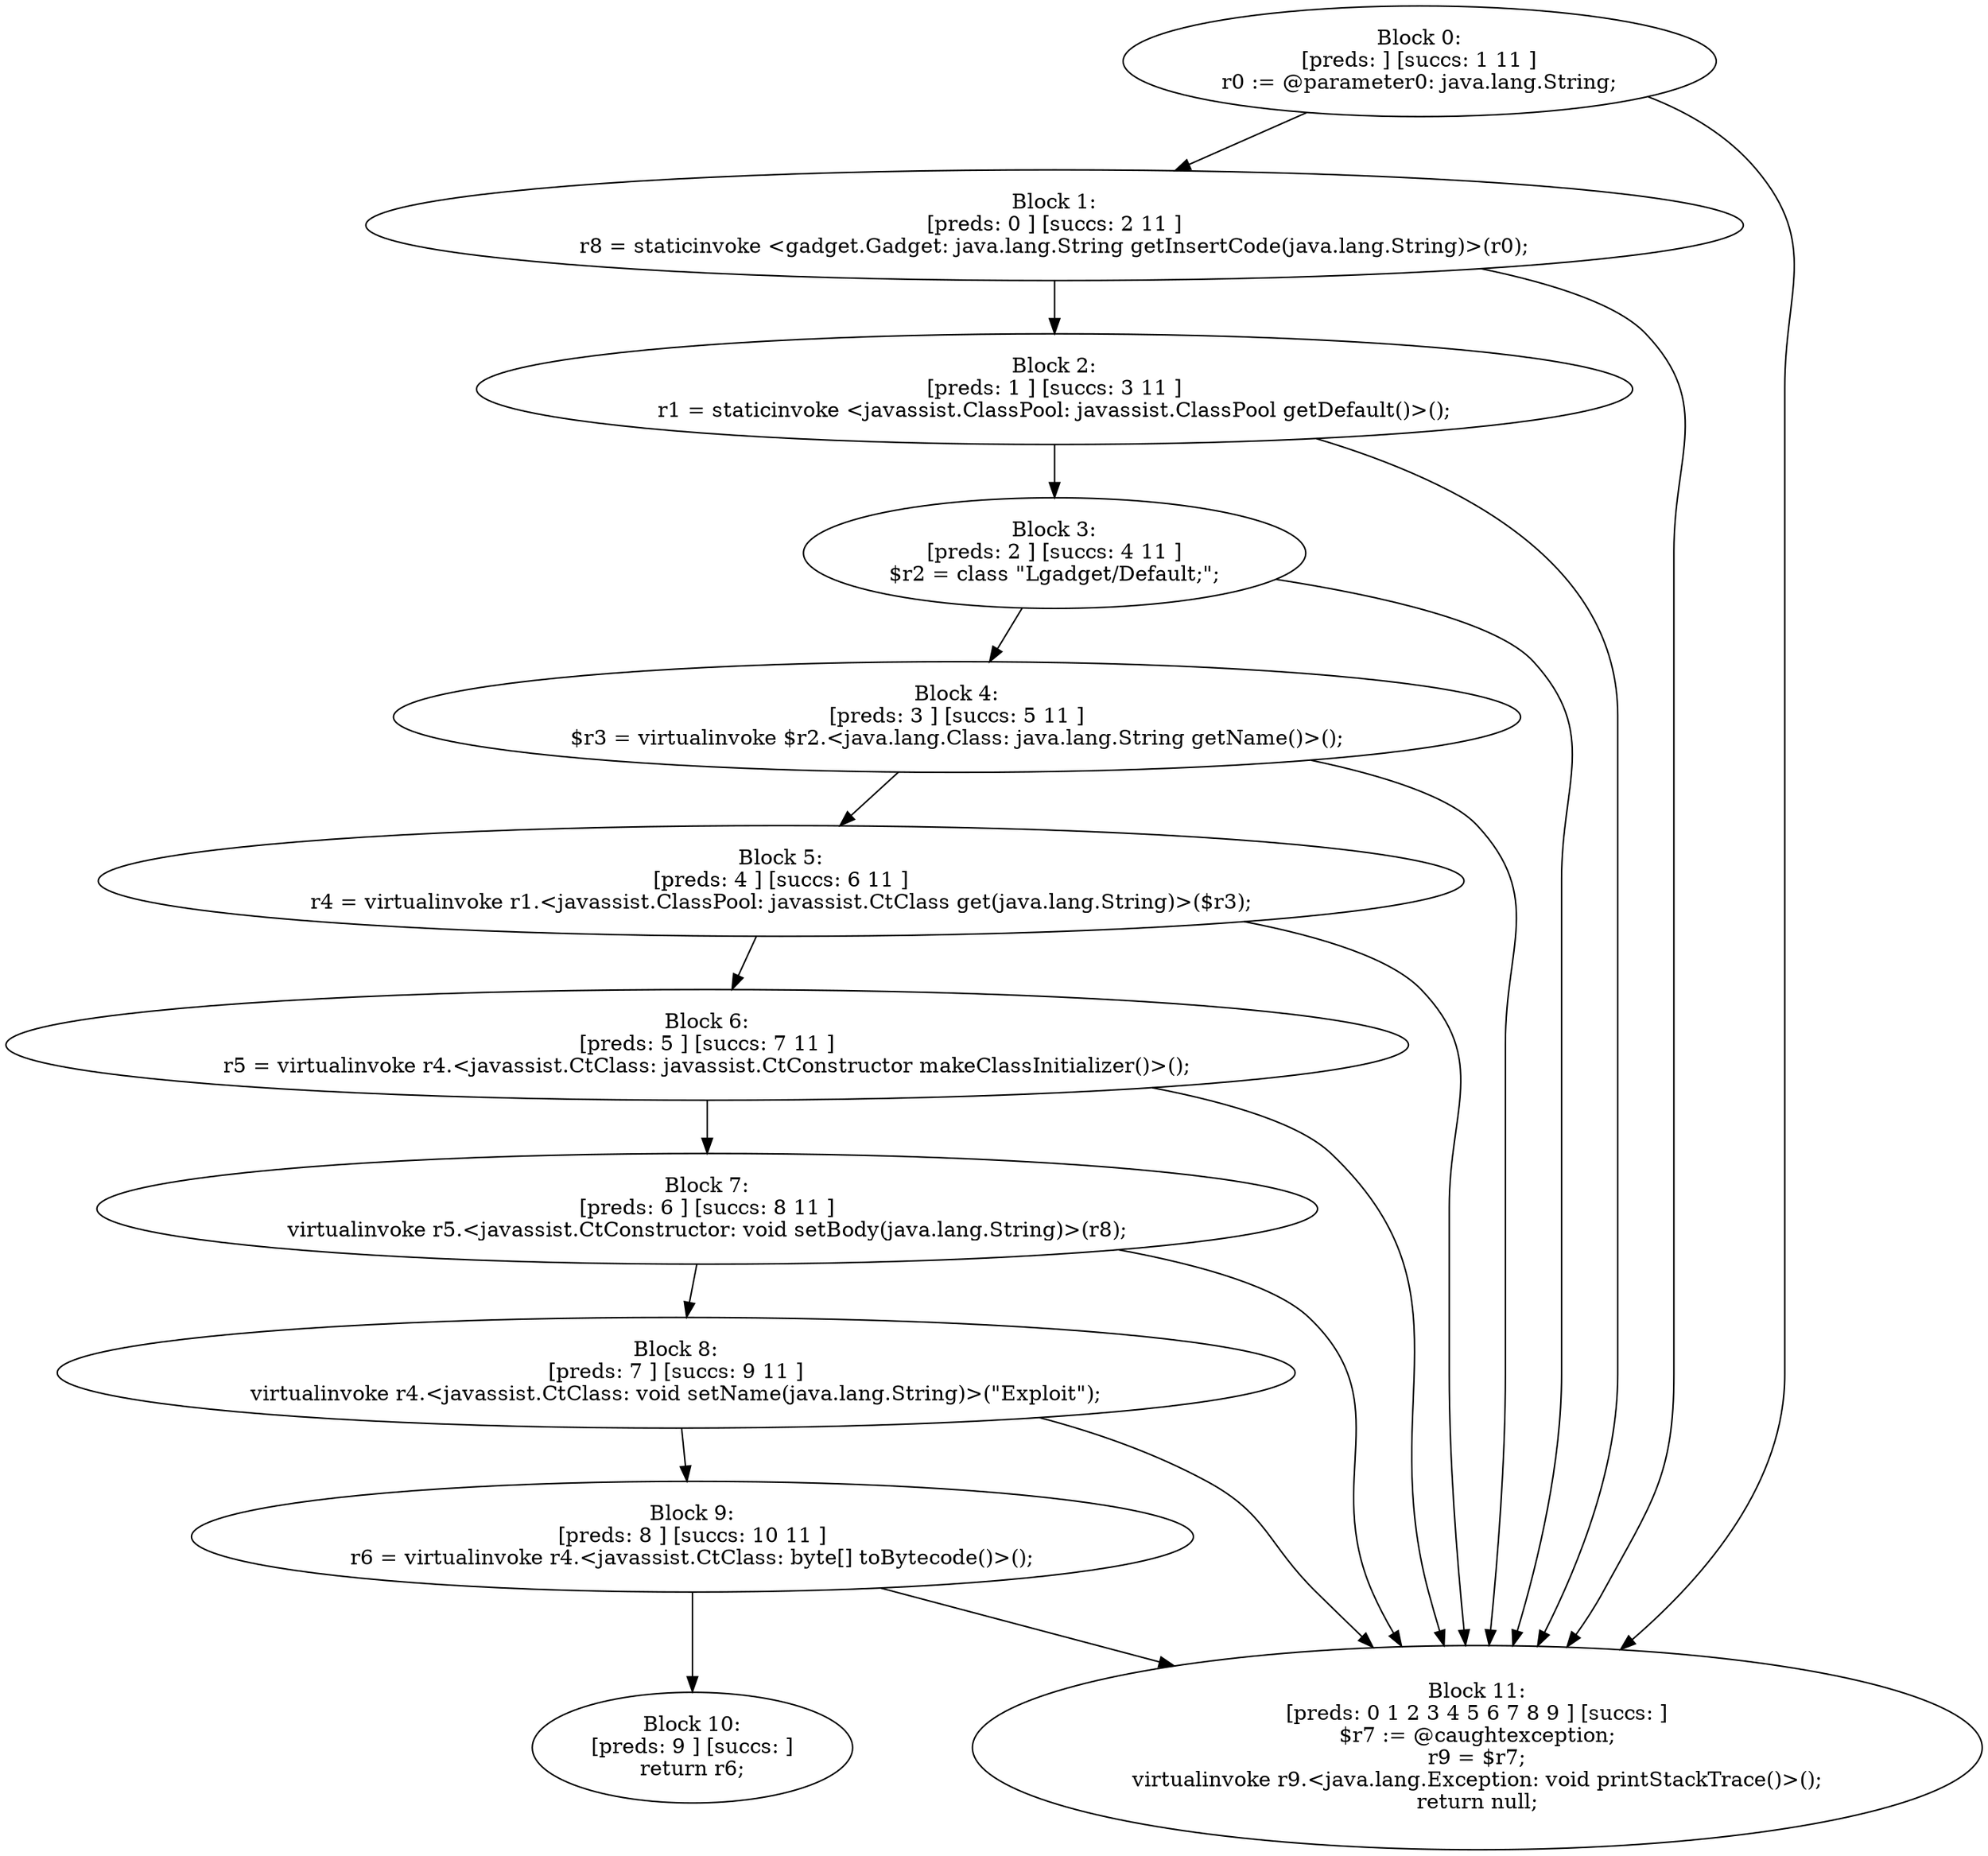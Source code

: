 digraph "unitGraph" {
    "Block 0:
[preds: ] [succs: 1 11 ]
r0 := @parameter0: java.lang.String;
"
    "Block 1:
[preds: 0 ] [succs: 2 11 ]
r8 = staticinvoke <gadget.Gadget: java.lang.String getInsertCode(java.lang.String)>(r0);
"
    "Block 2:
[preds: 1 ] [succs: 3 11 ]
r1 = staticinvoke <javassist.ClassPool: javassist.ClassPool getDefault()>();
"
    "Block 3:
[preds: 2 ] [succs: 4 11 ]
$r2 = class \"Lgadget/Default;\";
"
    "Block 4:
[preds: 3 ] [succs: 5 11 ]
$r3 = virtualinvoke $r2.<java.lang.Class: java.lang.String getName()>();
"
    "Block 5:
[preds: 4 ] [succs: 6 11 ]
r4 = virtualinvoke r1.<javassist.ClassPool: javassist.CtClass get(java.lang.String)>($r3);
"
    "Block 6:
[preds: 5 ] [succs: 7 11 ]
r5 = virtualinvoke r4.<javassist.CtClass: javassist.CtConstructor makeClassInitializer()>();
"
    "Block 7:
[preds: 6 ] [succs: 8 11 ]
virtualinvoke r5.<javassist.CtConstructor: void setBody(java.lang.String)>(r8);
"
    "Block 8:
[preds: 7 ] [succs: 9 11 ]
virtualinvoke r4.<javassist.CtClass: void setName(java.lang.String)>(\"Exploit\");
"
    "Block 9:
[preds: 8 ] [succs: 10 11 ]
r6 = virtualinvoke r4.<javassist.CtClass: byte[] toBytecode()>();
"
    "Block 10:
[preds: 9 ] [succs: ]
return r6;
"
    "Block 11:
[preds: 0 1 2 3 4 5 6 7 8 9 ] [succs: ]
$r7 := @caughtexception;
r9 = $r7;
virtualinvoke r9.<java.lang.Exception: void printStackTrace()>();
return null;
"
    "Block 0:
[preds: ] [succs: 1 11 ]
r0 := @parameter0: java.lang.String;
"->"Block 1:
[preds: 0 ] [succs: 2 11 ]
r8 = staticinvoke <gadget.Gadget: java.lang.String getInsertCode(java.lang.String)>(r0);
";
    "Block 0:
[preds: ] [succs: 1 11 ]
r0 := @parameter0: java.lang.String;
"->"Block 11:
[preds: 0 1 2 3 4 5 6 7 8 9 ] [succs: ]
$r7 := @caughtexception;
r9 = $r7;
virtualinvoke r9.<java.lang.Exception: void printStackTrace()>();
return null;
";
    "Block 1:
[preds: 0 ] [succs: 2 11 ]
r8 = staticinvoke <gadget.Gadget: java.lang.String getInsertCode(java.lang.String)>(r0);
"->"Block 2:
[preds: 1 ] [succs: 3 11 ]
r1 = staticinvoke <javassist.ClassPool: javassist.ClassPool getDefault()>();
";
    "Block 1:
[preds: 0 ] [succs: 2 11 ]
r8 = staticinvoke <gadget.Gadget: java.lang.String getInsertCode(java.lang.String)>(r0);
"->"Block 11:
[preds: 0 1 2 3 4 5 6 7 8 9 ] [succs: ]
$r7 := @caughtexception;
r9 = $r7;
virtualinvoke r9.<java.lang.Exception: void printStackTrace()>();
return null;
";
    "Block 2:
[preds: 1 ] [succs: 3 11 ]
r1 = staticinvoke <javassist.ClassPool: javassist.ClassPool getDefault()>();
"->"Block 3:
[preds: 2 ] [succs: 4 11 ]
$r2 = class \"Lgadget/Default;\";
";
    "Block 2:
[preds: 1 ] [succs: 3 11 ]
r1 = staticinvoke <javassist.ClassPool: javassist.ClassPool getDefault()>();
"->"Block 11:
[preds: 0 1 2 3 4 5 6 7 8 9 ] [succs: ]
$r7 := @caughtexception;
r9 = $r7;
virtualinvoke r9.<java.lang.Exception: void printStackTrace()>();
return null;
";
    "Block 3:
[preds: 2 ] [succs: 4 11 ]
$r2 = class \"Lgadget/Default;\";
"->"Block 4:
[preds: 3 ] [succs: 5 11 ]
$r3 = virtualinvoke $r2.<java.lang.Class: java.lang.String getName()>();
";
    "Block 3:
[preds: 2 ] [succs: 4 11 ]
$r2 = class \"Lgadget/Default;\";
"->"Block 11:
[preds: 0 1 2 3 4 5 6 7 8 9 ] [succs: ]
$r7 := @caughtexception;
r9 = $r7;
virtualinvoke r9.<java.lang.Exception: void printStackTrace()>();
return null;
";
    "Block 4:
[preds: 3 ] [succs: 5 11 ]
$r3 = virtualinvoke $r2.<java.lang.Class: java.lang.String getName()>();
"->"Block 5:
[preds: 4 ] [succs: 6 11 ]
r4 = virtualinvoke r1.<javassist.ClassPool: javassist.CtClass get(java.lang.String)>($r3);
";
    "Block 4:
[preds: 3 ] [succs: 5 11 ]
$r3 = virtualinvoke $r2.<java.lang.Class: java.lang.String getName()>();
"->"Block 11:
[preds: 0 1 2 3 4 5 6 7 8 9 ] [succs: ]
$r7 := @caughtexception;
r9 = $r7;
virtualinvoke r9.<java.lang.Exception: void printStackTrace()>();
return null;
";
    "Block 5:
[preds: 4 ] [succs: 6 11 ]
r4 = virtualinvoke r1.<javassist.ClassPool: javassist.CtClass get(java.lang.String)>($r3);
"->"Block 6:
[preds: 5 ] [succs: 7 11 ]
r5 = virtualinvoke r4.<javassist.CtClass: javassist.CtConstructor makeClassInitializer()>();
";
    "Block 5:
[preds: 4 ] [succs: 6 11 ]
r4 = virtualinvoke r1.<javassist.ClassPool: javassist.CtClass get(java.lang.String)>($r3);
"->"Block 11:
[preds: 0 1 2 3 4 5 6 7 8 9 ] [succs: ]
$r7 := @caughtexception;
r9 = $r7;
virtualinvoke r9.<java.lang.Exception: void printStackTrace()>();
return null;
";
    "Block 6:
[preds: 5 ] [succs: 7 11 ]
r5 = virtualinvoke r4.<javassist.CtClass: javassist.CtConstructor makeClassInitializer()>();
"->"Block 7:
[preds: 6 ] [succs: 8 11 ]
virtualinvoke r5.<javassist.CtConstructor: void setBody(java.lang.String)>(r8);
";
    "Block 6:
[preds: 5 ] [succs: 7 11 ]
r5 = virtualinvoke r4.<javassist.CtClass: javassist.CtConstructor makeClassInitializer()>();
"->"Block 11:
[preds: 0 1 2 3 4 5 6 7 8 9 ] [succs: ]
$r7 := @caughtexception;
r9 = $r7;
virtualinvoke r9.<java.lang.Exception: void printStackTrace()>();
return null;
";
    "Block 7:
[preds: 6 ] [succs: 8 11 ]
virtualinvoke r5.<javassist.CtConstructor: void setBody(java.lang.String)>(r8);
"->"Block 8:
[preds: 7 ] [succs: 9 11 ]
virtualinvoke r4.<javassist.CtClass: void setName(java.lang.String)>(\"Exploit\");
";
    "Block 7:
[preds: 6 ] [succs: 8 11 ]
virtualinvoke r5.<javassist.CtConstructor: void setBody(java.lang.String)>(r8);
"->"Block 11:
[preds: 0 1 2 3 4 5 6 7 8 9 ] [succs: ]
$r7 := @caughtexception;
r9 = $r7;
virtualinvoke r9.<java.lang.Exception: void printStackTrace()>();
return null;
";
    "Block 8:
[preds: 7 ] [succs: 9 11 ]
virtualinvoke r4.<javassist.CtClass: void setName(java.lang.String)>(\"Exploit\");
"->"Block 9:
[preds: 8 ] [succs: 10 11 ]
r6 = virtualinvoke r4.<javassist.CtClass: byte[] toBytecode()>();
";
    "Block 8:
[preds: 7 ] [succs: 9 11 ]
virtualinvoke r4.<javassist.CtClass: void setName(java.lang.String)>(\"Exploit\");
"->"Block 11:
[preds: 0 1 2 3 4 5 6 7 8 9 ] [succs: ]
$r7 := @caughtexception;
r9 = $r7;
virtualinvoke r9.<java.lang.Exception: void printStackTrace()>();
return null;
";
    "Block 9:
[preds: 8 ] [succs: 10 11 ]
r6 = virtualinvoke r4.<javassist.CtClass: byte[] toBytecode()>();
"->"Block 10:
[preds: 9 ] [succs: ]
return r6;
";
    "Block 9:
[preds: 8 ] [succs: 10 11 ]
r6 = virtualinvoke r4.<javassist.CtClass: byte[] toBytecode()>();
"->"Block 11:
[preds: 0 1 2 3 4 5 6 7 8 9 ] [succs: ]
$r7 := @caughtexception;
r9 = $r7;
virtualinvoke r9.<java.lang.Exception: void printStackTrace()>();
return null;
";
}
